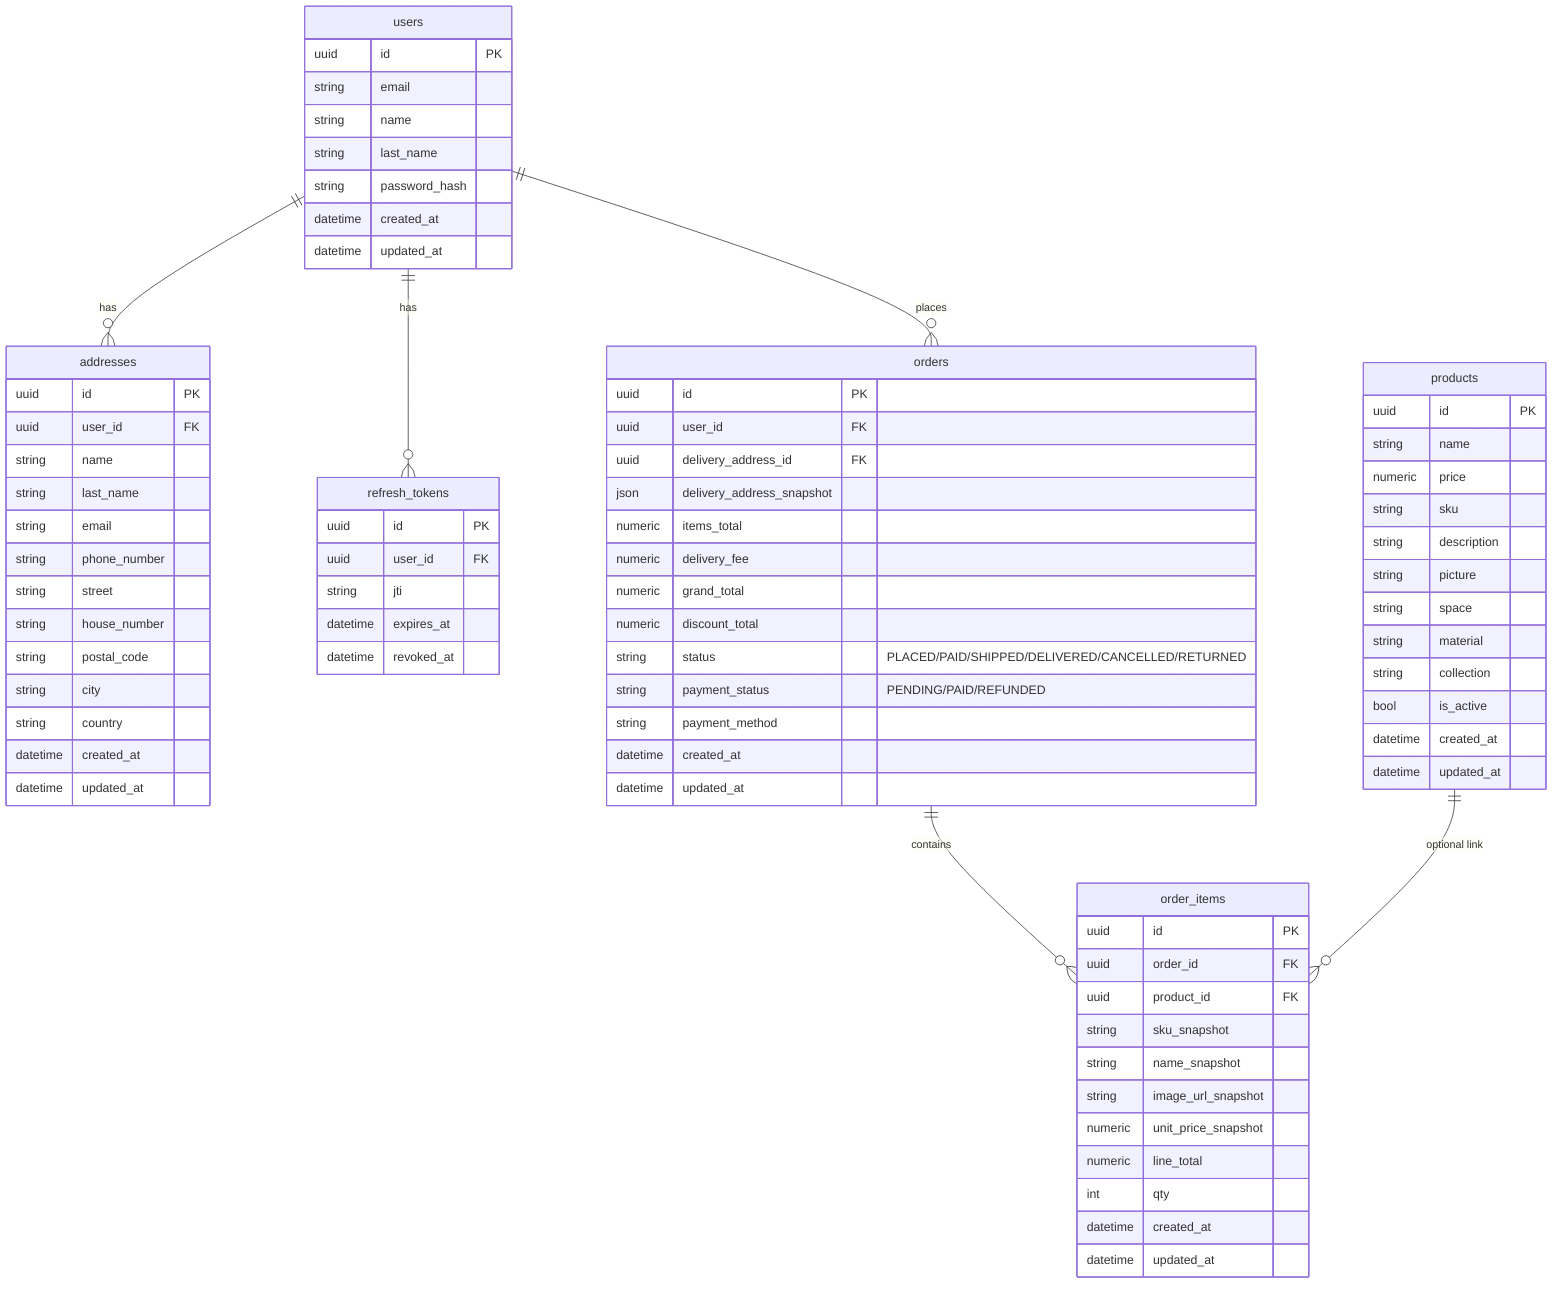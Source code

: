 erDiagram
  users ||--o{ addresses : has
  users ||--o{ refresh_tokens : has
  orders ||--o{ order_items : contains
  users ||--o{ orders : places
  products ||--o{ order_items : "optional link"

  users {
    uuid id PK
    string email
    string name
    string last_name
    string password_hash
    datetime created_at
    datetime updated_at
  }

  addresses {
    uuid id PK
    uuid user_id FK
    string name
    string last_name
    string email
    string phone_number
    string street
    string house_number
    string postal_code
    string city
    string country
    datetime created_at
    datetime updated_at
  }

  products {
    uuid id PK
    string name
    numeric price
    string sku
    string description
    string picture
    string space
    string material
    string collection
    bool is_active
    datetime created_at
    datetime updated_at
  }

  refresh_tokens {
      uuid id PK
      uuid user_id FK
      string jti
      datetime expires_at
      datetime revoked_at
  }

  orders {
      uuid id PK
      uuid user_id FK
      uuid delivery_address_id FK
      json delivery_address_snapshot
      numeric items_total
      numeric delivery_fee
      numeric grand_total
      numeric discount_total
      string status "PLACED/PAID/SHIPPED/DELIVERED/CANCELLED/RETURNED"
      string payment_status "PENDING/PAID/REFUNDED"
      string payment_method
      datetime created_at
      datetime updated_at
  }

  order_items {
      uuid id PK
      uuid order_id FK
      uuid product_id FK
      string sku_snapshot
      string name_snapshot
      string image_url_snapshot
      numeric unit_price_snapshot
      numeric line_total
      int qty
      datetime created_at
      datetime updated_at
  }